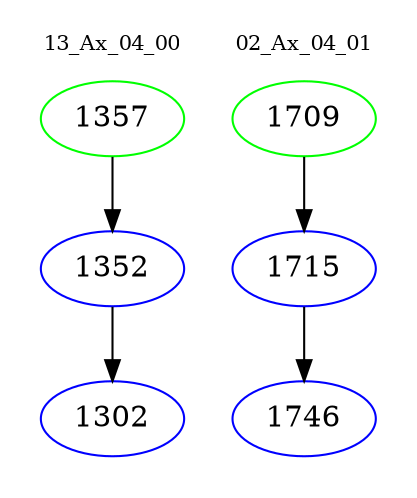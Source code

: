 digraph{
subgraph cluster_0 {
color = white
label = "13_Ax_04_00";
fontsize=10;
T0_1357 [label="1357", color="green"]
T0_1357 -> T0_1352 [color="black"]
T0_1352 [label="1352", color="blue"]
T0_1352 -> T0_1302 [color="black"]
T0_1302 [label="1302", color="blue"]
}
subgraph cluster_1 {
color = white
label = "02_Ax_04_01";
fontsize=10;
T1_1709 [label="1709", color="green"]
T1_1709 -> T1_1715 [color="black"]
T1_1715 [label="1715", color="blue"]
T1_1715 -> T1_1746 [color="black"]
T1_1746 [label="1746", color="blue"]
}
}
